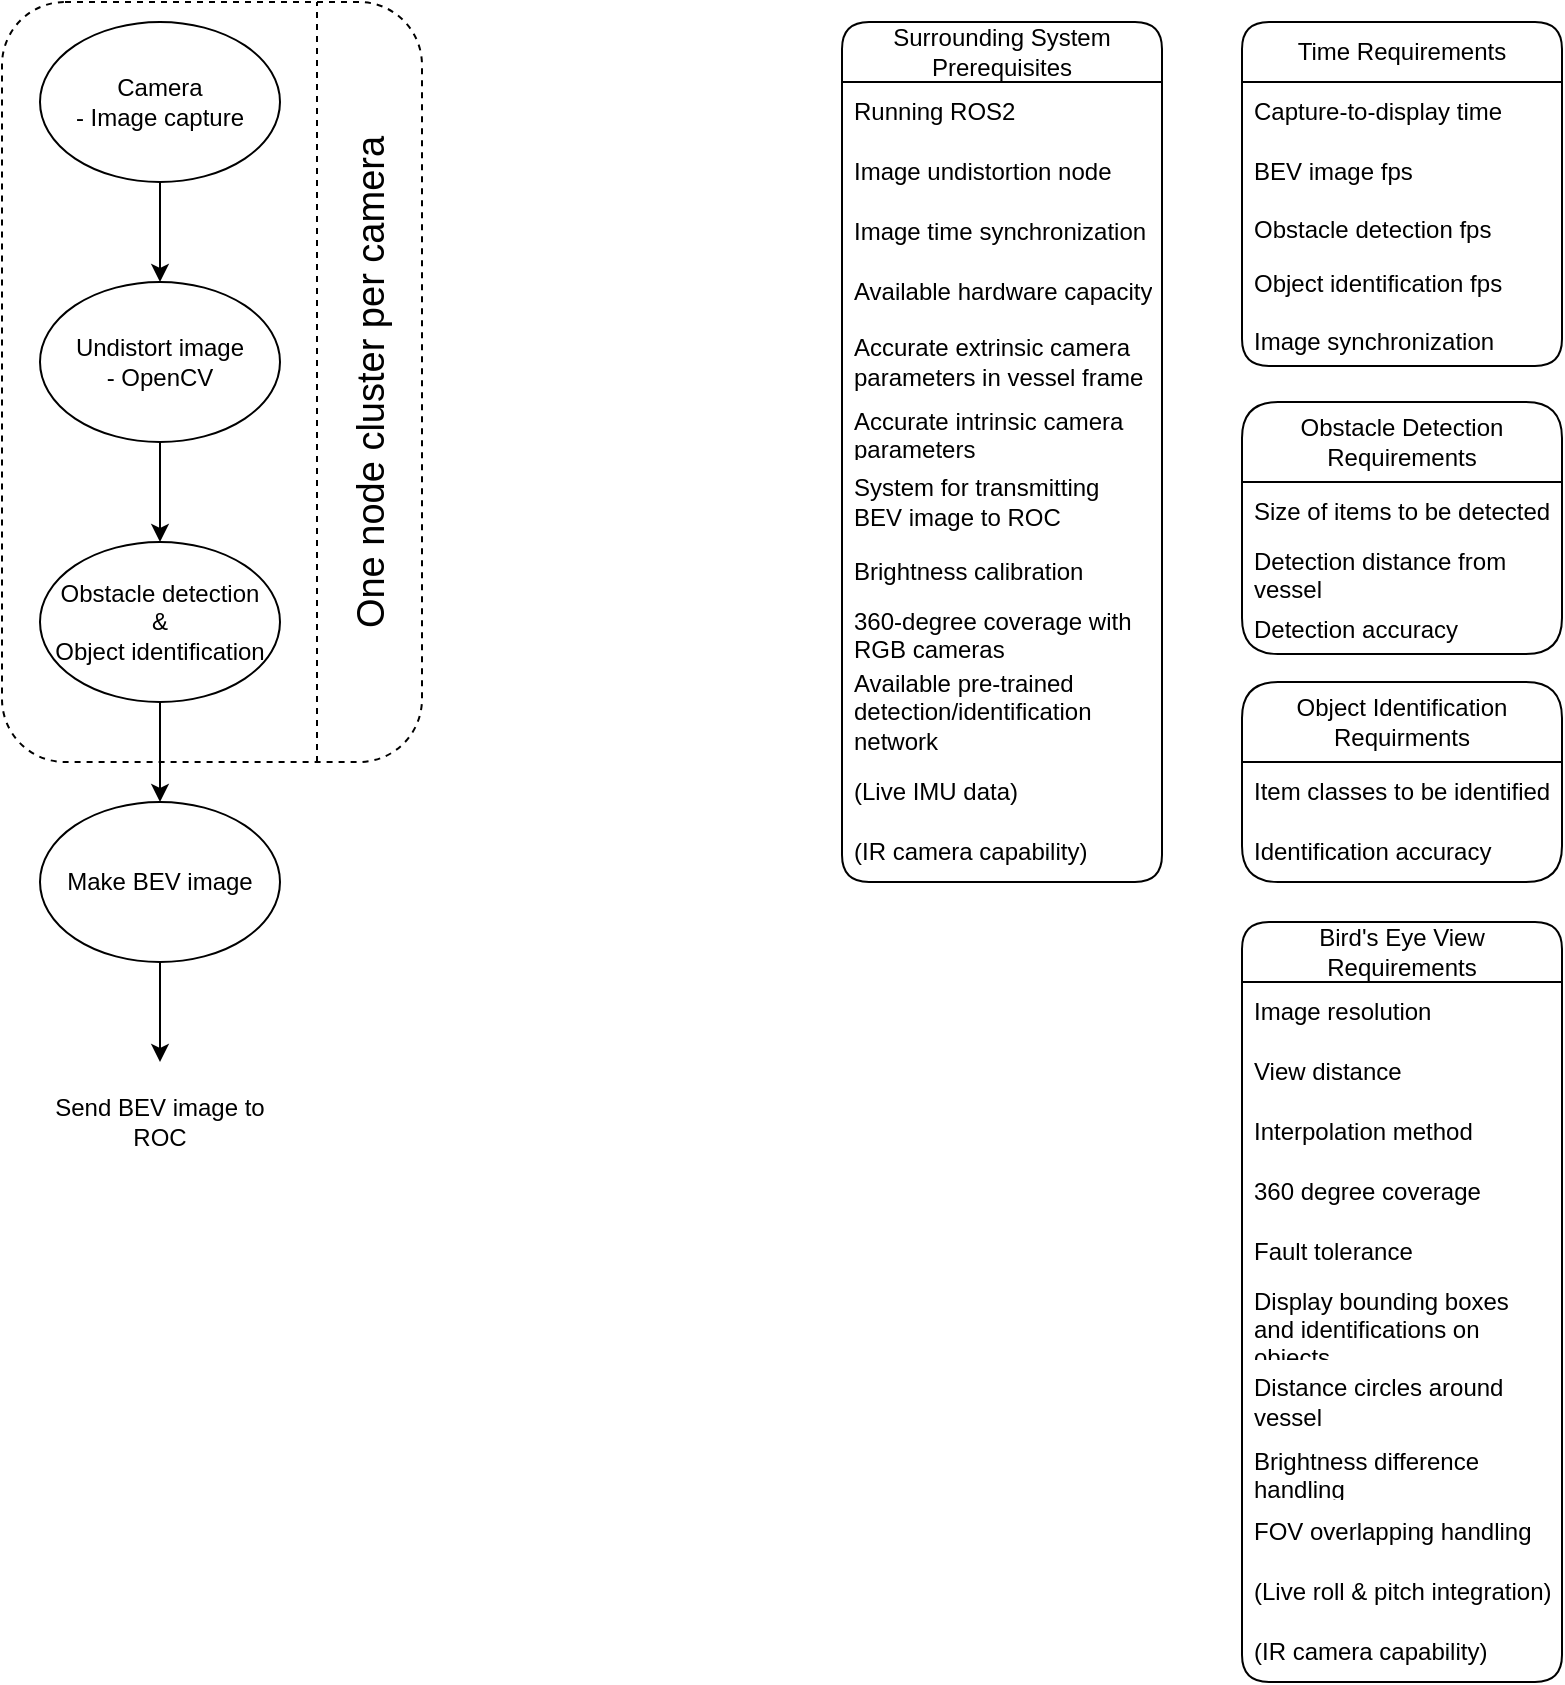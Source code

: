<mxfile version="22.1.18" type="github">
  <diagram name="Page-1" id="n44ioH2fhHT-iPDDhm-j">
    <mxGraphModel dx="1430" dy="761" grid="1" gridSize="10" guides="1" tooltips="1" connect="1" arrows="1" fold="1" page="1" pageScale="1" pageWidth="850" pageHeight="1100" math="0" shadow="0">
      <root>
        <mxCell id="0" />
        <mxCell id="1" parent="0" />
        <mxCell id="B_wKqOTC0Gv96Q9B2UT--10" value="" style="rounded=1;whiteSpace=wrap;html=1;fillColor=none;dashed=1;" vertex="1" parent="1">
          <mxGeometry x="60" y="30" width="210" height="380" as="geometry" />
        </mxCell>
        <mxCell id="B_wKqOTC0Gv96Q9B2UT--4" style="edgeStyle=orthogonalEdgeStyle;rounded=0;orthogonalLoop=1;jettySize=auto;html=1;exitX=0.5;exitY=1;exitDx=0;exitDy=0;entryX=0.5;entryY=0;entryDx=0;entryDy=0;" edge="1" parent="1" source="B_wKqOTC0Gv96Q9B2UT--1" target="B_wKqOTC0Gv96Q9B2UT--2">
          <mxGeometry relative="1" as="geometry" />
        </mxCell>
        <mxCell id="B_wKqOTC0Gv96Q9B2UT--1" value="&lt;div&gt;Camera&lt;/div&gt;&lt;div&gt;- Image capture&lt;br&gt;&lt;/div&gt;" style="ellipse;whiteSpace=wrap;html=1;" vertex="1" parent="1">
          <mxGeometry x="79" y="40" width="120" height="80" as="geometry" />
        </mxCell>
        <mxCell id="B_wKqOTC0Gv96Q9B2UT--5" style="edgeStyle=orthogonalEdgeStyle;rounded=0;orthogonalLoop=1;jettySize=auto;html=1;exitX=0.5;exitY=1;exitDx=0;exitDy=0;entryX=0.5;entryY=0;entryDx=0;entryDy=0;" edge="1" parent="1" source="B_wKqOTC0Gv96Q9B2UT--2" target="B_wKqOTC0Gv96Q9B2UT--3">
          <mxGeometry relative="1" as="geometry" />
        </mxCell>
        <mxCell id="B_wKqOTC0Gv96Q9B2UT--2" value="&lt;div&gt;Undistort image&lt;/div&gt;&lt;div&gt;- OpenCV&lt;br&gt;&lt;/div&gt;" style="ellipse;whiteSpace=wrap;html=1;" vertex="1" parent="1">
          <mxGeometry x="79" y="170" width="120" height="80" as="geometry" />
        </mxCell>
        <mxCell id="B_wKqOTC0Gv96Q9B2UT--8" style="edgeStyle=orthogonalEdgeStyle;rounded=0;orthogonalLoop=1;jettySize=auto;html=1;exitX=0.5;exitY=1;exitDx=0;exitDy=0;" edge="1" parent="1" source="B_wKqOTC0Gv96Q9B2UT--3" target="B_wKqOTC0Gv96Q9B2UT--6">
          <mxGeometry relative="1" as="geometry" />
        </mxCell>
        <mxCell id="B_wKqOTC0Gv96Q9B2UT--3" value="&lt;div&gt;Obstacle detection&lt;/div&gt;&lt;div&gt;&amp;amp;&lt;/div&gt;&lt;div&gt;Object identification&lt;br&gt;&lt;/div&gt;" style="ellipse;whiteSpace=wrap;html=1;" vertex="1" parent="1">
          <mxGeometry x="79" y="300" width="120" height="80" as="geometry" />
        </mxCell>
        <mxCell id="B_wKqOTC0Gv96Q9B2UT--9" style="edgeStyle=orthogonalEdgeStyle;rounded=0;orthogonalLoop=1;jettySize=auto;html=1;exitX=0.5;exitY=1;exitDx=0;exitDy=0;entryX=0.5;entryY=0;entryDx=0;entryDy=0;" edge="1" parent="1" source="B_wKqOTC0Gv96Q9B2UT--6">
          <mxGeometry relative="1" as="geometry">
            <mxPoint x="139" y="560" as="targetPoint" />
          </mxGeometry>
        </mxCell>
        <mxCell id="B_wKqOTC0Gv96Q9B2UT--6" value="Make BEV image" style="ellipse;whiteSpace=wrap;html=1;" vertex="1" parent="1">
          <mxGeometry x="79" y="430" width="120" height="80" as="geometry" />
        </mxCell>
        <mxCell id="B_wKqOTC0Gv96Q9B2UT--11" value="" style="endArrow=none;html=1;rounded=0;entryX=0.75;entryY=0;entryDx=0;entryDy=0;exitX=0.75;exitY=1;exitDx=0;exitDy=0;dashed=1;" edge="1" parent="1" source="B_wKqOTC0Gv96Q9B2UT--10" target="B_wKqOTC0Gv96Q9B2UT--10">
          <mxGeometry width="50" height="50" relative="1" as="geometry">
            <mxPoint x="400" y="590" as="sourcePoint" />
            <mxPoint x="450" y="540" as="targetPoint" />
          </mxGeometry>
        </mxCell>
        <mxCell id="B_wKqOTC0Gv96Q9B2UT--12" value="&lt;div style=&quot;font-size: 13px;&quot;&gt;&lt;font style=&quot;font-size: 19px;&quot;&gt;One node cluster per camera&lt;/font&gt;&lt;/div&gt;" style="text;html=1;strokeColor=none;fillColor=none;align=center;verticalAlign=middle;whiteSpace=wrap;rounded=0;rotation=-90;" vertex="1" parent="1">
          <mxGeometry x="115" y="205" width="260" height="30" as="geometry" />
        </mxCell>
        <mxCell id="B_wKqOTC0Gv96Q9B2UT--27" value="Send BEV image to ROC" style="text;html=1;strokeColor=none;fillColor=none;align=center;verticalAlign=middle;whiteSpace=wrap;rounded=0;" vertex="1" parent="1">
          <mxGeometry x="79" y="570" width="120" height="40" as="geometry" />
        </mxCell>
        <mxCell id="B_wKqOTC0Gv96Q9B2UT--28" value="Time Requirements" style="swimlane;fontStyle=0;childLayout=stackLayout;horizontal=1;startSize=30;horizontalStack=0;resizeParent=1;resizeParentMax=0;resizeLast=0;collapsible=1;marginBottom=0;whiteSpace=wrap;html=1;rounded=1;gradientColor=none;swimlaneFillColor=none;strokeColor=default;noLabel=0;treeFolding=1;" vertex="1" parent="1">
          <mxGeometry x="680" y="40" width="160" height="172" as="geometry">
            <mxRectangle x="355" y="40" width="110" height="30" as="alternateBounds" />
          </mxGeometry>
        </mxCell>
        <mxCell id="B_wKqOTC0Gv96Q9B2UT--29" value="Capture-to-display time" style="text;strokeColor=none;fillColor=none;align=left;verticalAlign=middle;spacingLeft=4;spacingRight=4;overflow=hidden;points=[[0,0.5],[1,0.5]];portConstraint=eastwest;rotatable=0;whiteSpace=wrap;html=1;" vertex="1" parent="B_wKqOTC0Gv96Q9B2UT--28">
          <mxGeometry y="30" width="160" height="30" as="geometry" />
        </mxCell>
        <mxCell id="B_wKqOTC0Gv96Q9B2UT--30" value="BEV image fps" style="text;strokeColor=none;fillColor=none;align=left;verticalAlign=middle;spacingLeft=4;spacingRight=4;overflow=hidden;points=[[0,0.5],[1,0.5]];portConstraint=eastwest;rotatable=0;whiteSpace=wrap;html=1;" vertex="1" parent="B_wKqOTC0Gv96Q9B2UT--28">
          <mxGeometry y="60" width="160" height="30" as="geometry" />
        </mxCell>
        <mxCell id="B_wKqOTC0Gv96Q9B2UT--32" value="Obstacle detection fps" style="text;strokeColor=none;fillColor=none;align=left;verticalAlign=top;spacingLeft=4;spacingRight=4;overflow=hidden;rotatable=0;points=[[0,0.5],[1,0.5]];portConstraint=eastwest;whiteSpace=wrap;html=1;" vertex="1" parent="B_wKqOTC0Gv96Q9B2UT--28">
          <mxGeometry y="90" width="160" height="26" as="geometry" />
        </mxCell>
        <mxCell id="B_wKqOTC0Gv96Q9B2UT--31" value="Object identification fps" style="text;strokeColor=none;fillColor=none;align=left;verticalAlign=middle;spacingLeft=4;spacingRight=4;overflow=hidden;points=[[0,0.5],[1,0.5]];portConstraint=eastwest;rotatable=0;whiteSpace=wrap;html=1;" vertex="1" parent="B_wKqOTC0Gv96Q9B2UT--28">
          <mxGeometry y="116" width="160" height="30" as="geometry" />
        </mxCell>
        <mxCell id="B_wKqOTC0Gv96Q9B2UT--38" value="Image synchronization " style="text;strokeColor=none;fillColor=none;align=left;verticalAlign=top;spacingLeft=4;spacingRight=4;overflow=hidden;rotatable=0;points=[[0,0.5],[1,0.5]];portConstraint=eastwest;whiteSpace=wrap;html=1;" vertex="1" parent="B_wKqOTC0Gv96Q9B2UT--28">
          <mxGeometry y="146" width="160" height="26" as="geometry" />
        </mxCell>
        <mxCell id="B_wKqOTC0Gv96Q9B2UT--33" value="Obstacle Detection Requirements" style="swimlane;fontStyle=0;childLayout=stackLayout;horizontal=1;startSize=40;horizontalStack=0;resizeParent=1;resizeParentMax=0;resizeLast=0;collapsible=1;marginBottom=0;whiteSpace=wrap;html=1;rounded=1;" vertex="1" parent="1">
          <mxGeometry x="680" y="230" width="160" height="126" as="geometry">
            <mxRectangle x="680" y="230" width="220" height="40" as="alternateBounds" />
          </mxGeometry>
        </mxCell>
        <mxCell id="B_wKqOTC0Gv96Q9B2UT--34" value="Size of items to be detected" style="text;strokeColor=none;fillColor=none;align=left;verticalAlign=middle;spacingLeft=4;spacingRight=4;overflow=hidden;points=[[0,0.5],[1,0.5]];portConstraint=eastwest;rotatable=0;whiteSpace=wrap;html=1;" vertex="1" parent="B_wKqOTC0Gv96Q9B2UT--33">
          <mxGeometry y="40" width="160" height="30" as="geometry" />
        </mxCell>
        <mxCell id="B_wKqOTC0Gv96Q9B2UT--35" value="Detection distance from vessel" style="text;strokeColor=none;fillColor=none;align=left;verticalAlign=middle;spacingLeft=4;spacingRight=4;overflow=hidden;points=[[0,0.5],[1,0.5]];portConstraint=eastwest;rotatable=0;whiteSpace=wrap;html=1;" vertex="1" parent="B_wKqOTC0Gv96Q9B2UT--33">
          <mxGeometry y="70" width="160" height="30" as="geometry" />
        </mxCell>
        <mxCell id="B_wKqOTC0Gv96Q9B2UT--37" value="Detection accuracy" style="text;strokeColor=none;fillColor=none;align=left;verticalAlign=top;spacingLeft=4;spacingRight=4;overflow=hidden;rotatable=0;points=[[0,0.5],[1,0.5]];portConstraint=eastwest;whiteSpace=wrap;html=1;" vertex="1" parent="B_wKqOTC0Gv96Q9B2UT--33">
          <mxGeometry y="100" width="160" height="26" as="geometry" />
        </mxCell>
        <mxCell id="B_wKqOTC0Gv96Q9B2UT--39" value="Object Identification Requirments" style="swimlane;fontStyle=0;childLayout=stackLayout;horizontal=1;startSize=40;horizontalStack=0;resizeParent=1;resizeParentMax=0;resizeLast=0;collapsible=1;marginBottom=0;whiteSpace=wrap;html=1;rounded=1;" vertex="1" parent="1">
          <mxGeometry x="680" y="370" width="160" height="100" as="geometry">
            <mxRectangle x="680" y="370" width="220" height="40" as="alternateBounds" />
          </mxGeometry>
        </mxCell>
        <mxCell id="B_wKqOTC0Gv96Q9B2UT--40" value="Item classes to be identified" style="text;strokeColor=none;fillColor=none;align=left;verticalAlign=middle;spacingLeft=4;spacingRight=4;overflow=hidden;points=[[0,0.5],[1,0.5]];portConstraint=eastwest;rotatable=0;whiteSpace=wrap;html=1;" vertex="1" parent="B_wKqOTC0Gv96Q9B2UT--39">
          <mxGeometry y="40" width="160" height="30" as="geometry" />
        </mxCell>
        <mxCell id="B_wKqOTC0Gv96Q9B2UT--41" value="Identification accuracy" style="text;strokeColor=none;fillColor=none;align=left;verticalAlign=middle;spacingLeft=4;spacingRight=4;overflow=hidden;points=[[0,0.5],[1,0.5]];portConstraint=eastwest;rotatable=0;whiteSpace=wrap;html=1;" vertex="1" parent="B_wKqOTC0Gv96Q9B2UT--39">
          <mxGeometry y="70" width="160" height="30" as="geometry" />
        </mxCell>
        <mxCell id="B_wKqOTC0Gv96Q9B2UT--44" value="Bird&#39;s Eye View Requirements" style="swimlane;fontStyle=0;childLayout=stackLayout;horizontal=1;startSize=30;horizontalStack=0;resizeParent=1;resizeParentMax=0;resizeLast=0;collapsible=1;marginBottom=0;whiteSpace=wrap;html=1;rounded=1;" vertex="1" parent="1">
          <mxGeometry x="680" y="490" width="160" height="380" as="geometry" />
        </mxCell>
        <mxCell id="B_wKqOTC0Gv96Q9B2UT--45" value="&lt;div&gt;Image resolution&lt;/div&gt;" style="text;strokeColor=none;fillColor=none;align=left;verticalAlign=middle;spacingLeft=4;spacingRight=4;overflow=hidden;points=[[0,0.5],[1,0.5]];portConstraint=eastwest;rotatable=0;whiteSpace=wrap;html=1;" vertex="1" parent="B_wKqOTC0Gv96Q9B2UT--44">
          <mxGeometry y="30" width="160" height="30" as="geometry" />
        </mxCell>
        <mxCell id="B_wKqOTC0Gv96Q9B2UT--46" value="View distance" style="text;strokeColor=none;fillColor=none;align=left;verticalAlign=middle;spacingLeft=4;spacingRight=4;overflow=hidden;points=[[0,0.5],[1,0.5]];portConstraint=eastwest;rotatable=0;whiteSpace=wrap;html=1;" vertex="1" parent="B_wKqOTC0Gv96Q9B2UT--44">
          <mxGeometry y="60" width="160" height="30" as="geometry" />
        </mxCell>
        <mxCell id="B_wKqOTC0Gv96Q9B2UT--47" value="Interpolation method" style="text;strokeColor=none;fillColor=none;align=left;verticalAlign=middle;spacingLeft=4;spacingRight=4;overflow=hidden;points=[[0,0.5],[1,0.5]];portConstraint=eastwest;rotatable=0;whiteSpace=wrap;html=1;" vertex="1" parent="B_wKqOTC0Gv96Q9B2UT--44">
          <mxGeometry y="90" width="160" height="30" as="geometry" />
        </mxCell>
        <mxCell id="B_wKqOTC0Gv96Q9B2UT--48" value="360 degree coverage" style="text;strokeColor=none;fillColor=none;align=left;verticalAlign=middle;spacingLeft=4;spacingRight=4;overflow=hidden;points=[[0,0.5],[1,0.5]];portConstraint=eastwest;rotatable=0;whiteSpace=wrap;html=1;" vertex="1" parent="B_wKqOTC0Gv96Q9B2UT--44">
          <mxGeometry y="120" width="160" height="30" as="geometry" />
        </mxCell>
        <mxCell id="B_wKqOTC0Gv96Q9B2UT--49" value="Fault tolerance" style="text;strokeColor=none;fillColor=none;align=left;verticalAlign=middle;spacingLeft=4;spacingRight=4;overflow=hidden;points=[[0,0.5],[1,0.5]];portConstraint=eastwest;rotatable=0;whiteSpace=wrap;html=1;" vertex="1" parent="B_wKqOTC0Gv96Q9B2UT--44">
          <mxGeometry y="150" width="160" height="30" as="geometry" />
        </mxCell>
        <mxCell id="B_wKqOTC0Gv96Q9B2UT--51" value="Display bounding boxes and identifications on objects" style="text;strokeColor=none;fillColor=none;align=left;verticalAlign=middle;spacingLeft=4;spacingRight=4;overflow=hidden;points=[[0,0.5],[1,0.5]];portConstraint=eastwest;rotatable=0;whiteSpace=wrap;html=1;" vertex="1" parent="B_wKqOTC0Gv96Q9B2UT--44">
          <mxGeometry y="180" width="160" height="40" as="geometry" />
        </mxCell>
        <mxCell id="B_wKqOTC0Gv96Q9B2UT--52" value="Distance circles around vessel" style="text;strokeColor=none;fillColor=none;align=left;verticalAlign=middle;spacingLeft=4;spacingRight=4;overflow=hidden;points=[[0,0.5],[1,0.5]];portConstraint=eastwest;rotatable=0;whiteSpace=wrap;html=1;" vertex="1" parent="B_wKqOTC0Gv96Q9B2UT--44">
          <mxGeometry y="220" width="160" height="40" as="geometry" />
        </mxCell>
        <mxCell id="B_wKqOTC0Gv96Q9B2UT--64" value="Brightness difference handling" style="text;strokeColor=none;fillColor=none;align=left;verticalAlign=middle;spacingLeft=4;spacingRight=4;overflow=hidden;points=[[0,0.5],[1,0.5]];portConstraint=eastwest;rotatable=0;whiteSpace=wrap;html=1;" vertex="1" parent="B_wKqOTC0Gv96Q9B2UT--44">
          <mxGeometry y="260" width="160" height="30" as="geometry" />
        </mxCell>
        <mxCell id="B_wKqOTC0Gv96Q9B2UT--65" value="FOV overlapping handling " style="text;strokeColor=none;fillColor=none;align=left;verticalAlign=middle;spacingLeft=4;spacingRight=4;overflow=hidden;points=[[0,0.5],[1,0.5]];portConstraint=eastwest;rotatable=0;whiteSpace=wrap;html=1;" vertex="1" parent="B_wKqOTC0Gv96Q9B2UT--44">
          <mxGeometry y="290" width="160" height="30" as="geometry" />
        </mxCell>
        <mxCell id="B_wKqOTC0Gv96Q9B2UT--50" value="(Live roll &amp;amp; pitch integration)" style="text;strokeColor=none;fillColor=none;align=left;verticalAlign=middle;spacingLeft=4;spacingRight=4;overflow=hidden;points=[[0,0.5],[1,0.5]];portConstraint=eastwest;rotatable=0;whiteSpace=wrap;html=1;" vertex="1" parent="B_wKqOTC0Gv96Q9B2UT--44">
          <mxGeometry y="320" width="160" height="30" as="geometry" />
        </mxCell>
        <mxCell id="B_wKqOTC0Gv96Q9B2UT--66" value="(IR camera capability)" style="text;strokeColor=none;fillColor=none;align=left;verticalAlign=middle;spacingLeft=4;spacingRight=4;overflow=hidden;points=[[0,0.5],[1,0.5]];portConstraint=eastwest;rotatable=0;whiteSpace=wrap;html=1;" vertex="1" parent="B_wKqOTC0Gv96Q9B2UT--44">
          <mxGeometry y="350" width="160" height="30" as="geometry" />
        </mxCell>
        <mxCell id="B_wKqOTC0Gv96Q9B2UT--53" value="Surrounding System Prerequisites" style="swimlane;fontStyle=0;childLayout=stackLayout;horizontal=1;startSize=30;horizontalStack=0;resizeParent=1;resizeParentMax=0;resizeLast=0;collapsible=1;marginBottom=0;whiteSpace=wrap;html=1;rounded=1;" vertex="1" parent="1">
          <mxGeometry x="480" y="40" width="160" height="430" as="geometry">
            <mxRectangle x="480" y="40" width="220" height="30" as="alternateBounds" />
          </mxGeometry>
        </mxCell>
        <mxCell id="B_wKqOTC0Gv96Q9B2UT--54" value="Running ROS2" style="text;strokeColor=none;fillColor=none;align=left;verticalAlign=middle;spacingLeft=4;spacingRight=4;overflow=hidden;points=[[0,0.5],[1,0.5]];portConstraint=eastwest;rotatable=0;whiteSpace=wrap;html=1;" vertex="1" parent="B_wKqOTC0Gv96Q9B2UT--53">
          <mxGeometry y="30" width="160" height="30" as="geometry" />
        </mxCell>
        <mxCell id="B_wKqOTC0Gv96Q9B2UT--55" value="Image undistortion node" style="text;strokeColor=none;fillColor=none;align=left;verticalAlign=middle;spacingLeft=4;spacingRight=4;overflow=hidden;points=[[0,0.5],[1,0.5]];portConstraint=eastwest;rotatable=0;whiteSpace=wrap;html=1;" vertex="1" parent="B_wKqOTC0Gv96Q9B2UT--53">
          <mxGeometry y="60" width="160" height="30" as="geometry" />
        </mxCell>
        <mxCell id="B_wKqOTC0Gv96Q9B2UT--56" value="Image time synchronization" style="text;strokeColor=none;fillColor=none;align=left;verticalAlign=middle;spacingLeft=4;spacingRight=4;overflow=hidden;points=[[0,0.5],[1,0.5]];portConstraint=eastwest;rotatable=0;whiteSpace=wrap;html=1;" vertex="1" parent="B_wKqOTC0Gv96Q9B2UT--53">
          <mxGeometry y="90" width="160" height="30" as="geometry" />
        </mxCell>
        <mxCell id="B_wKqOTC0Gv96Q9B2UT--57" value="Available hardware capacity" style="text;strokeColor=none;fillColor=none;align=left;verticalAlign=middle;spacingLeft=4;spacingRight=4;overflow=hidden;points=[[0,0.5],[1,0.5]];portConstraint=eastwest;rotatable=0;whiteSpace=wrap;html=1;" vertex="1" parent="B_wKqOTC0Gv96Q9B2UT--53">
          <mxGeometry y="120" width="160" height="30" as="geometry" />
        </mxCell>
        <mxCell id="B_wKqOTC0Gv96Q9B2UT--61" value="Accurate extrinsic camera parameters in vessel frame" style="text;strokeColor=none;fillColor=none;align=left;verticalAlign=middle;spacingLeft=4;spacingRight=4;overflow=hidden;points=[[0,0.5],[1,0.5]];portConstraint=eastwest;rotatable=0;whiteSpace=wrap;html=1;" vertex="1" parent="B_wKqOTC0Gv96Q9B2UT--53">
          <mxGeometry y="150" width="160" height="40" as="geometry" />
        </mxCell>
        <mxCell id="B_wKqOTC0Gv96Q9B2UT--59" value="Accurate intrinsic camera parameters" style="text;strokeColor=none;fillColor=none;align=left;verticalAlign=middle;spacingLeft=4;spacingRight=4;overflow=hidden;points=[[0,0.5],[1,0.5]];portConstraint=eastwest;rotatable=0;whiteSpace=wrap;html=1;" vertex="1" parent="B_wKqOTC0Gv96Q9B2UT--53">
          <mxGeometry y="190" width="160" height="30" as="geometry" />
        </mxCell>
        <mxCell id="B_wKqOTC0Gv96Q9B2UT--62" value="System for transmitting BEV image to ROC" style="text;strokeColor=none;fillColor=none;align=left;verticalAlign=middle;spacingLeft=4;spacingRight=4;overflow=hidden;points=[[0,0.5],[1,0.5]];portConstraint=eastwest;rotatable=0;whiteSpace=wrap;html=1;" vertex="1" parent="B_wKqOTC0Gv96Q9B2UT--53">
          <mxGeometry y="220" width="160" height="40" as="geometry" />
        </mxCell>
        <mxCell id="B_wKqOTC0Gv96Q9B2UT--63" value="Brightness calibration" style="text;strokeColor=none;fillColor=none;align=left;verticalAlign=middle;spacingLeft=4;spacingRight=4;overflow=hidden;points=[[0,0.5],[1,0.5]];portConstraint=eastwest;rotatable=0;whiteSpace=wrap;html=1;" vertex="1" parent="B_wKqOTC0Gv96Q9B2UT--53">
          <mxGeometry y="260" width="160" height="30" as="geometry" />
        </mxCell>
        <mxCell id="B_wKqOTC0Gv96Q9B2UT--67" value="360-degree coverage with RGB cameras" style="text;strokeColor=none;fillColor=none;align=left;verticalAlign=middle;spacingLeft=4;spacingRight=4;overflow=hidden;points=[[0,0.5],[1,0.5]];portConstraint=eastwest;rotatable=0;whiteSpace=wrap;html=1;" vertex="1" parent="B_wKqOTC0Gv96Q9B2UT--53">
          <mxGeometry y="290" width="160" height="30" as="geometry" />
        </mxCell>
        <mxCell id="B_wKqOTC0Gv96Q9B2UT--74" value="Available pre-trained detection/identification network" style="text;strokeColor=none;fillColor=none;align=left;verticalAlign=middle;spacingLeft=4;spacingRight=4;overflow=hidden;points=[[0,0.5],[1,0.5]];portConstraint=eastwest;rotatable=0;whiteSpace=wrap;html=1;" vertex="1" parent="B_wKqOTC0Gv96Q9B2UT--53">
          <mxGeometry y="320" width="160" height="50" as="geometry" />
        </mxCell>
        <mxCell id="B_wKqOTC0Gv96Q9B2UT--68" value="(Live IMU data)" style="text;strokeColor=none;fillColor=none;align=left;verticalAlign=middle;spacingLeft=4;spacingRight=4;overflow=hidden;points=[[0,0.5],[1,0.5]];portConstraint=eastwest;rotatable=0;whiteSpace=wrap;html=1;" vertex="1" parent="B_wKqOTC0Gv96Q9B2UT--53">
          <mxGeometry y="370" width="160" height="30" as="geometry" />
        </mxCell>
        <mxCell id="B_wKqOTC0Gv96Q9B2UT--69" value="(IR camera capability)" style="text;strokeColor=none;fillColor=none;align=left;verticalAlign=middle;spacingLeft=4;spacingRight=4;overflow=hidden;points=[[0,0.5],[1,0.5]];portConstraint=eastwest;rotatable=0;whiteSpace=wrap;html=1;" vertex="1" parent="B_wKqOTC0Gv96Q9B2UT--53">
          <mxGeometry y="400" width="160" height="30" as="geometry" />
        </mxCell>
      </root>
    </mxGraphModel>
  </diagram>
</mxfile>
